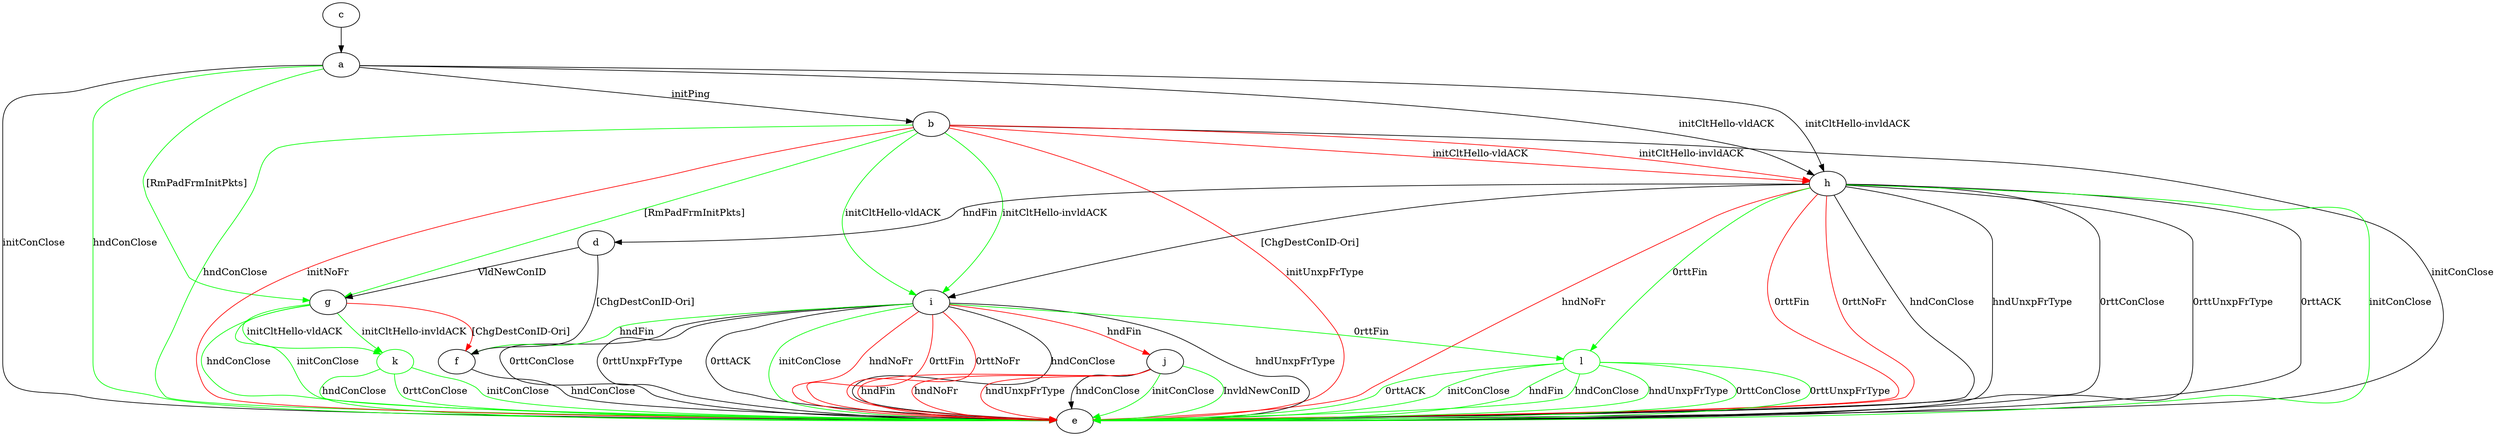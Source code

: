 digraph "" {
	a -> b	[key=0,
		label="initPing "];
	a -> e	[key=0,
		label="initConClose "];
	a -> e	[key=1,
		color=green,
		label="hndConClose "];
	a -> g	[key=0,
		color=green,
		label="[RmPadFrmInitPkts] "];
	a -> h	[key=0,
		label="initCltHello-vldACK "];
	a -> h	[key=1,
		label="initCltHello-invldACK "];
	b -> e	[key=0,
		label="initConClose "];
	b -> e	[key=1,
		color=green,
		label="hndConClose "];
	b -> e	[key=2,
		color=red,
		label="initNoFr "];
	b -> e	[key=3,
		color=red,
		label="initUnxpFrType "];
	b -> g	[key=0,
		color=green,
		label="[RmPadFrmInitPkts] "];
	b -> h	[key=0,
		color=red,
		label="initCltHello-vldACK "];
	b -> h	[key=1,
		color=red,
		label="initCltHello-invldACK "];
	b -> i	[key=0,
		color=green,
		label="initCltHello-vldACK "];
	b -> i	[key=1,
		color=green,
		label="initCltHello-invldACK "];
	c -> a	[key=0];
	d -> f	[key=0,
		label="[ChgDestConID-Ori] "];
	d -> g	[key=0,
		label="VldNewConID "];
	f -> e	[key=0,
		label="hndConClose "];
	g -> e	[key=0,
		color=green,
		label="initConClose "];
	g -> e	[key=1,
		color=green,
		label="hndConClose "];
	g -> f	[key=0,
		color=red,
		label="[ChgDestConID-Ori] "];
	k	[color=green];
	g -> k	[key=0,
		color=green,
		label="initCltHello-vldACK "];
	g -> k	[key=1,
		color=green,
		label="initCltHello-invldACK "];
	h -> d	[key=0,
		label="hndFin "];
	h -> e	[key=0,
		label="hndConClose "];
	h -> e	[key=1,
		label="hndUnxpFrType "];
	h -> e	[key=2,
		label="0rttConClose "];
	h -> e	[key=3,
		label="0rttUnxpFrType "];
	h -> e	[key=4,
		label="0rttACK "];
	h -> e	[key=5,
		color=green,
		label="initConClose "];
	h -> e	[key=6,
		color=red,
		label="hndNoFr "];
	h -> e	[key=7,
		color=red,
		label="0rttFin "];
	h -> e	[key=8,
		color=red,
		label="0rttNoFr "];
	h -> i	[key=0,
		label="[ChgDestConID-Ori] "];
	l	[color=green];
	h -> l	[key=0,
		color=green,
		label="0rttFin "];
	i -> e	[key=0,
		label="hndConClose "];
	i -> e	[key=1,
		label="hndUnxpFrType "];
	i -> e	[key=2,
		label="0rttConClose "];
	i -> e	[key=3,
		label="0rttUnxpFrType "];
	i -> e	[key=4,
		label="0rttACK "];
	i -> e	[key=5,
		color=green,
		label="initConClose "];
	i -> e	[key=6,
		color=red,
		label="hndNoFr "];
	i -> e	[key=7,
		color=red,
		label="0rttFin "];
	i -> e	[key=8,
		color=red,
		label="0rttNoFr "];
	i -> f	[key=0,
		color=green,
		label="hndFin "];
	i -> j	[key=0,
		color=red,
		label="hndFin "];
	i -> l	[key=0,
		color=green,
		label="0rttFin "];
	j -> e	[key=0,
		label="hndConClose "];
	j -> e	[key=1,
		color=green,
		label="initConClose "];
	j -> e	[key=2,
		color=green,
		label="InvldNewConID "];
	j -> e	[key=3,
		color=red,
		label="hndFin "];
	j -> e	[key=4,
		color=red,
		label="hndNoFr "];
	j -> e	[key=5,
		color=red,
		label="hndUnxpFrType "];
	k -> e	[key=0,
		color=green,
		label="initConClose "];
	k -> e	[key=1,
		color=green,
		label="hndConClose "];
	k -> e	[key=2,
		color=green,
		label="0rttConClose "];
	l -> e	[key=0,
		color=green,
		label="initConClose "];
	l -> e	[key=1,
		color=green,
		label="hndFin "];
	l -> e	[key=2,
		color=green,
		label="hndConClose "];
	l -> e	[key=3,
		color=green,
		label="hndUnxpFrType "];
	l -> e	[key=4,
		color=green,
		label="0rttConClose "];
	l -> e	[key=5,
		color=green,
		label="0rttUnxpFrType "];
	l -> e	[key=6,
		color=green,
		label="0rttACK "];
}
